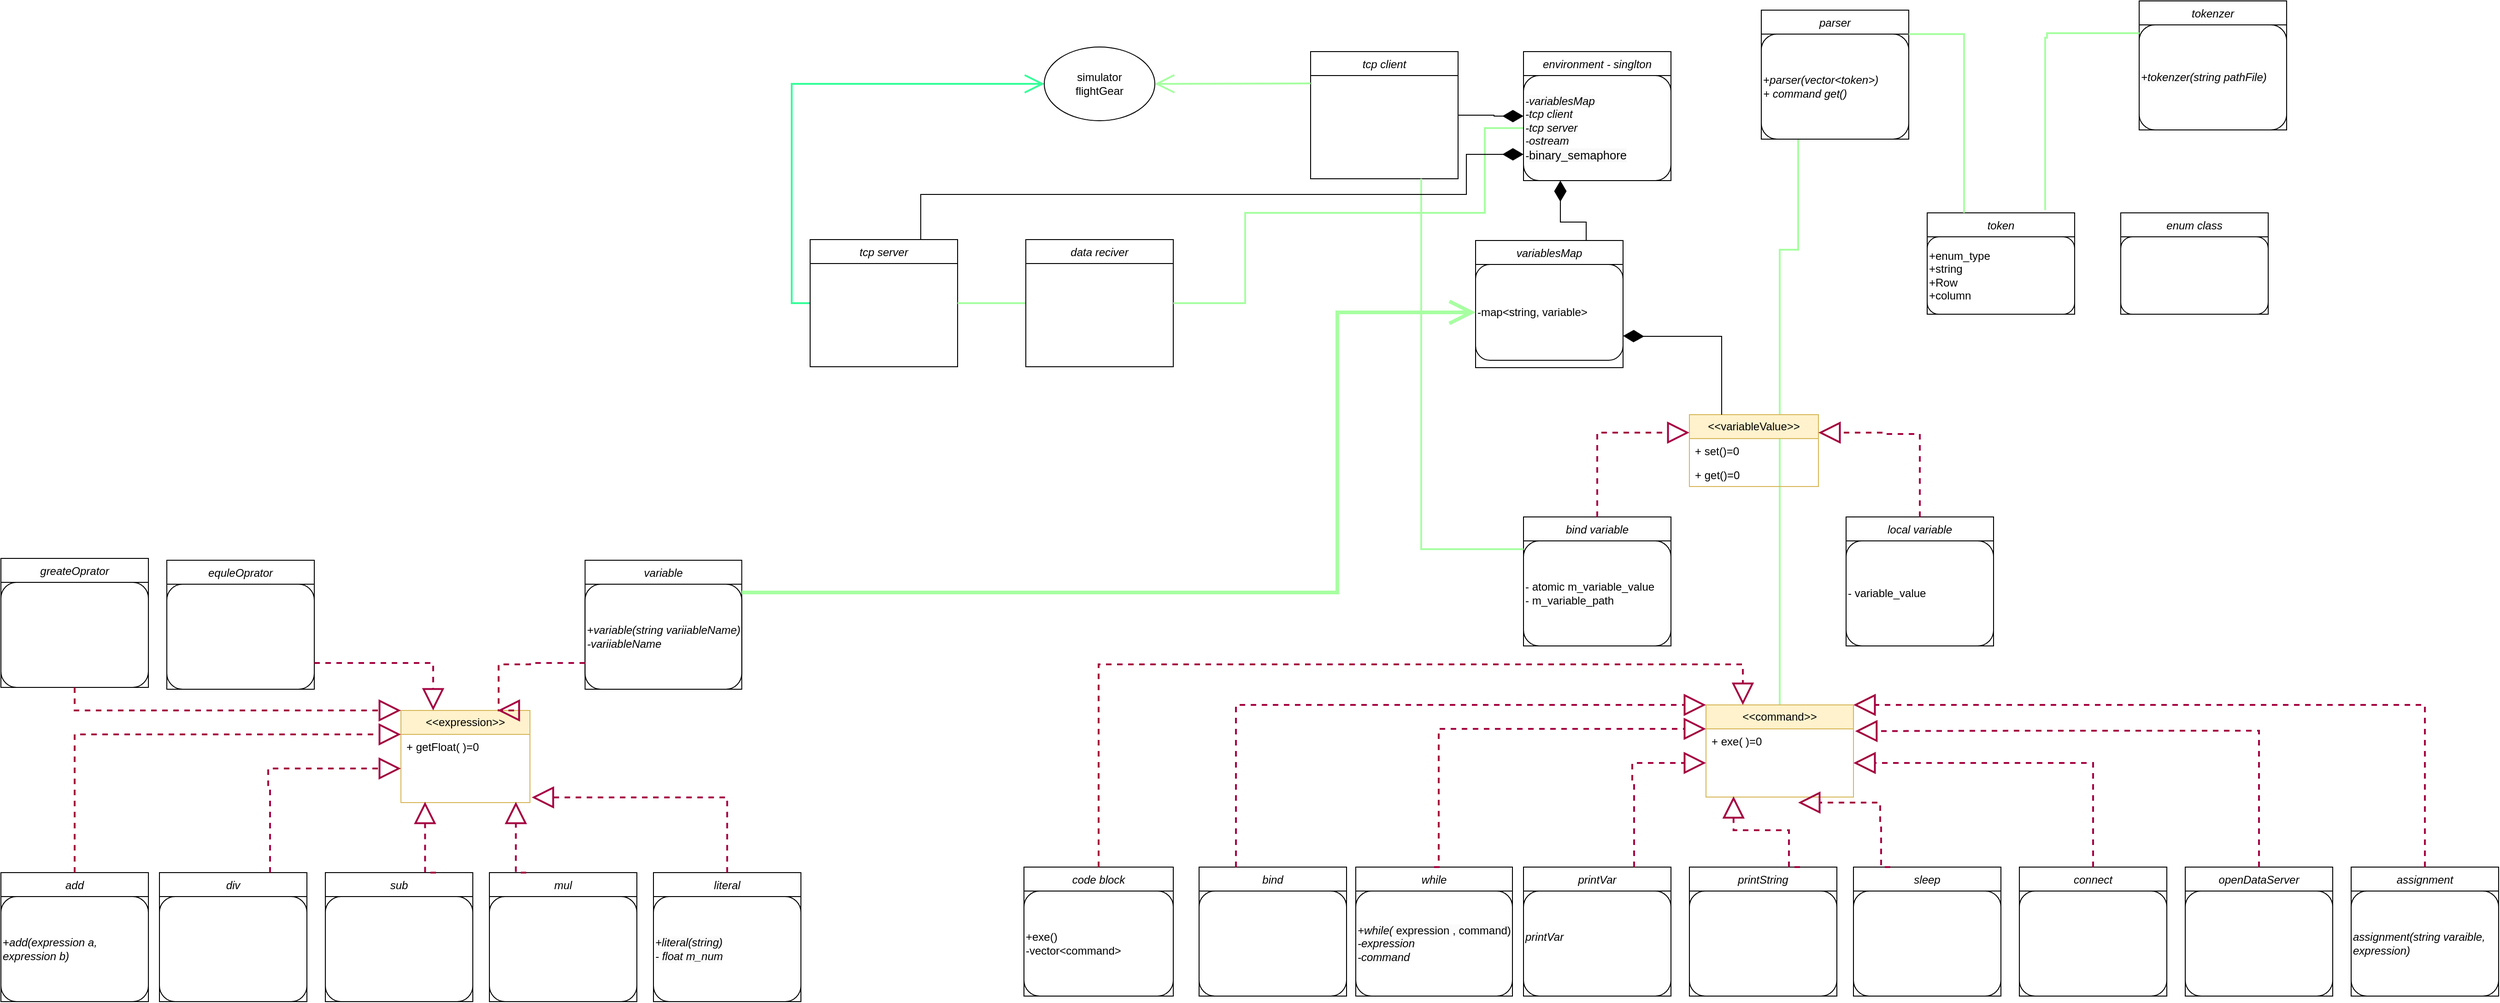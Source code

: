 <mxfile>
    <diagram id="C5RBs43oDa-KdzZeNtuy" name="Page-1">
        <mxGraphModel dx="1389.2" dy="629" grid="1" gridSize="10" guides="1" tooltips="1" connect="1" arrows="1" fold="1" page="1" pageScale="0.2" pageWidth="2336" pageHeight="1654" math="0" shadow="0">
            <root>
                <mxCell id="WIyWlLk6GJQsqaUBKTNV-0"/>
                <mxCell id="WIyWlLk6GJQsqaUBKTNV-1" parent="WIyWlLk6GJQsqaUBKTNV-0"/>
                <mxCell id="90" style="edgeStyle=orthogonalEdgeStyle;rounded=0;orthogonalLoop=1;jettySize=auto;html=1;labelBackgroundColor=default;strokeColor=#A7FFA1;fontFamily=Helvetica;fontSize=11;fontColor=default;endArrow=none;endFill=0;endSize=20;fillColor=#008a00;targetPerimeterSpacing=19;startSize=17;strokeWidth=2;entryX=0.5;entryY=0;entryDx=0;entryDy=0;exitX=0.25;exitY=1;exitDx=0;exitDy=0;" parent="WIyWlLk6GJQsqaUBKTNV-1" source="YZWMGcb8RzanFTkR5Yxw-41" target="4" edge="1">
                    <mxGeometry relative="1" as="geometry">
                        <mxPoint x="1560" y="-2.222" as="sourcePoint"/>
                        <mxPoint x="1600" y="550" as="targetPoint"/>
                        <Array as="points">
                            <mxPoint x="1550" y="420"/>
                            <mxPoint x="1530" y="420"/>
                        </Array>
                    </mxGeometry>
                </mxCell>
                <mxCell id="YZWMGcb8RzanFTkR5Yxw-12" style="edgeStyle=orthogonalEdgeStyle;rounded=0;orthogonalLoop=1;jettySize=auto;html=1;labelBackgroundColor=default;strokeColor=#33FF99;fontFamily=Helvetica;fontSize=11;fontColor=default;endArrow=none;endFill=0;endSize=20;fillColor=#CC0066;targetPerimeterSpacing=19;startSize=17;strokeWidth=2;entryX=0;entryY=0.5;entryDx=0;entryDy=0;exitX=0;exitY=0.5;exitDx=0;exitDy=0;startArrow=open;startFill=0;" parent="WIyWlLk6GJQsqaUBKTNV-1" source="YZWMGcb8RzanFTkR5Yxw-11" target="zkfFHV4jXpPFQw0GAbJ--0" edge="1">
                    <mxGeometry relative="1" as="geometry">
                        <mxPoint x="418" y="649" as="sourcePoint"/>
                        <mxPoint x="995" y="559" as="targetPoint"/>
                    </mxGeometry>
                </mxCell>
                <mxCell id="zkfFHV4jXpPFQw0GAbJ--0" value="tcp server" style="swimlane;fontStyle=2;align=center;verticalAlign=top;childLayout=stackLayout;horizontal=1;startSize=26;horizontalStack=0;resizeParent=1;resizeLast=0;collapsible=1;marginBottom=0;rounded=0;shadow=0;strokeWidth=1;" parent="WIyWlLk6GJQsqaUBKTNV-1" vertex="1">
                    <mxGeometry x="478" y="409" width="160" height="138" as="geometry">
                        <mxRectangle x="230" y="140" width="160" height="26" as="alternateBounds"/>
                    </mxGeometry>
                </mxCell>
                <mxCell id="YZWMGcb8RzanFTkR5Yxw-11" value="simulator &lt;br&gt;flightGear" style="ellipse;whiteSpace=wrap;html=1;" parent="WIyWlLk6GJQsqaUBKTNV-1" vertex="1">
                    <mxGeometry x="732" y="200" width="120" height="80" as="geometry"/>
                </mxCell>
                <mxCell id="YZWMGcb8RzanFTkR5Yxw-13" value="tcp client" style="swimlane;fontStyle=2;align=center;verticalAlign=top;childLayout=stackLayout;horizontal=1;startSize=26;horizontalStack=0;resizeParent=1;resizeLast=0;collapsible=1;marginBottom=0;rounded=0;shadow=0;strokeWidth=1;" parent="WIyWlLk6GJQsqaUBKTNV-1" vertex="1">
                    <mxGeometry x="1021" y="205" width="160" height="138" as="geometry">
                        <mxRectangle x="230" y="140" width="160" height="26" as="alternateBounds"/>
                    </mxGeometry>
                </mxCell>
                <mxCell id="YZWMGcb8RzanFTkR5Yxw-15" style="edgeStyle=orthogonalEdgeStyle;rounded=0;orthogonalLoop=1;jettySize=auto;html=1;labelBackgroundColor=default;strokeColor=#A7FFA1;fontFamily=Helvetica;fontSize=11;fontColor=default;endArrow=none;endFill=0;endSize=20;fillColor=#008a00;targetPerimeterSpacing=19;startSize=17;strokeWidth=2;exitX=1;exitY=0.5;exitDx=0;exitDy=0;entryX=0;entryY=0.25;entryDx=0;entryDy=0;startArrow=open;startFill=0;" parent="WIyWlLk6GJQsqaUBKTNV-1" source="YZWMGcb8RzanFTkR5Yxw-11" target="YZWMGcb8RzanFTkR5Yxw-13" edge="1">
                    <mxGeometry relative="1" as="geometry">
                        <mxPoint x="1315.93" y="240" as="sourcePoint"/>
                        <mxPoint x="1052" y="240" as="targetPoint"/>
                        <Array as="points">
                            <mxPoint x="1021" y="240"/>
                        </Array>
                    </mxGeometry>
                </mxCell>
                <mxCell id="YZWMGcb8RzanFTkR5Yxw-17" value="variablesMap" style="swimlane;fontStyle=2;align=center;verticalAlign=top;childLayout=stackLayout;horizontal=1;startSize=26;horizontalStack=0;resizeParent=1;resizeLast=0;collapsible=1;marginBottom=0;rounded=0;shadow=0;strokeWidth=1;" parent="WIyWlLk6GJQsqaUBKTNV-1" vertex="1">
                    <mxGeometry x="1200" y="410" width="160" height="138" as="geometry">
                        <mxRectangle x="230" y="140" width="160" height="26" as="alternateBounds"/>
                    </mxGeometry>
                </mxCell>
                <mxCell id="28" value="-map&amp;lt;string, variable&amp;gt;" style="rounded=1;whiteSpace=wrap;html=1;align=left;" parent="YZWMGcb8RzanFTkR5Yxw-17" vertex="1">
                    <mxGeometry y="26" width="160" height="104" as="geometry"/>
                </mxCell>
                <mxCell id="YZWMGcb8RzanFTkR5Yxw-18" value="tokenzer" style="swimlane;fontStyle=2;align=center;verticalAlign=top;childLayout=stackLayout;horizontal=1;startSize=26;horizontalStack=0;resizeParent=1;resizeLast=0;collapsible=1;marginBottom=0;rounded=0;shadow=0;strokeWidth=1;" parent="WIyWlLk6GJQsqaUBKTNV-1" vertex="1">
                    <mxGeometry x="1920" y="150" width="160" height="140" as="geometry">
                        <mxRectangle x="230" y="140" width="160" height="26" as="alternateBounds"/>
                    </mxGeometry>
                </mxCell>
                <mxCell id="88" value="&lt;span style=&quot;color: rgb(0, 0, 0); font-family: Helvetica; font-size: 12px; font-style: italic; font-variant-ligatures: normal; font-variant-caps: normal; font-weight: 400; letter-spacing: normal; orphans: 2; text-align: center; text-indent: 0px; text-transform: none; widows: 2; word-spacing: 0px; -webkit-text-stroke-width: 0px; background-color: rgb(251, 251, 251); text-decoration-thickness: initial; text-decoration-style: initial; text-decoration-color: initial; float: none; display: inline !important;&quot;&gt;+tokenzer(string pathFile)&lt;/span&gt;" style="rounded=1;whiteSpace=wrap;html=1;align=left;" parent="YZWMGcb8RzanFTkR5Yxw-18" vertex="1">
                    <mxGeometry y="26" width="160" height="114" as="geometry"/>
                </mxCell>
                <mxCell id="YZWMGcb8RzanFTkR5Yxw-22" value="bind variable" style="swimlane;fontStyle=2;align=center;verticalAlign=top;childLayout=stackLayout;horizontal=1;startSize=26;horizontalStack=0;resizeParent=1;resizeLast=0;collapsible=1;marginBottom=0;rounded=0;shadow=0;strokeWidth=1;" parent="WIyWlLk6GJQsqaUBKTNV-1" vertex="1">
                    <mxGeometry x="1252" y="710" width="160" height="140" as="geometry">
                        <mxRectangle x="230" y="140" width="160" height="26" as="alternateBounds"/>
                    </mxGeometry>
                </mxCell>
                <mxCell id="YZWMGcb8RzanFTkR5Yxw-36" value="&lt;div align=&quot;left&quot;&gt;&lt;span style=&quot;background-color: initial;&quot;&gt;- atomic m_variable_value&lt;/span&gt;&lt;br&gt;&lt;/div&gt;&lt;div align=&quot;left&quot;&gt;&lt;div align=&quot;left&quot;&gt;- m_variable_path&lt;/div&gt;&lt;/div&gt;" style="rounded=1;whiteSpace=wrap;html=1;align=left;" parent="YZWMGcb8RzanFTkR5Yxw-22" vertex="1">
                    <mxGeometry y="26" width="160" height="114" as="geometry"/>
                </mxCell>
                <mxCell id="YZWMGcb8RzanFTkR5Yxw-23" value="&amp;lt;&amp;lt;variableValue&amp;gt;&amp;gt;" style="swimlane;fontStyle=0;childLayout=stackLayout;horizontal=1;startSize=26;fillColor=#fff2cc;horizontalStack=0;resizeParent=1;resizeParentMax=0;resizeLast=0;collapsible=1;marginBottom=0;whiteSpace=wrap;html=1;strokeColor=#d6b656;fillStyle=auto;" parent="WIyWlLk6GJQsqaUBKTNV-1" vertex="1">
                    <mxGeometry x="1432" y="599" width="140" height="78" as="geometry"/>
                </mxCell>
                <mxCell id="YZWMGcb8RzanFTkR5Yxw-24" value="+ set()=0" style="text;strokeColor=none;fillColor=none;align=left;verticalAlign=top;spacingLeft=4;spacingRight=4;overflow=hidden;rotatable=0;points=[[0,0.5],[1,0.5]];portConstraint=eastwest;whiteSpace=wrap;html=1;" parent="YZWMGcb8RzanFTkR5Yxw-23" vertex="1">
                    <mxGeometry y="26" width="140" height="26" as="geometry"/>
                </mxCell>
                <mxCell id="YZWMGcb8RzanFTkR5Yxw-25" value="+ get()=0" style="text;strokeColor=none;fillColor=none;align=left;verticalAlign=top;spacingLeft=4;spacingRight=4;overflow=hidden;rotatable=0;points=[[0,0.5],[1,0.5]];portConstraint=eastwest;whiteSpace=wrap;html=1;" parent="YZWMGcb8RzanFTkR5Yxw-23" vertex="1">
                    <mxGeometry y="52" width="140" height="26" as="geometry"/>
                </mxCell>
                <mxCell id="YZWMGcb8RzanFTkR5Yxw-27" style="edgeStyle=orthogonalEdgeStyle;html=1;labelBackgroundColor=none;startFill=0;endArrow=block;endFill=0;endSize=19;fontFamily=Verdana;fontSize=10;dashed=1;entryX=0;entryY=0.25;entryDx=0;entryDy=0;startSize=9;fillColor=#d80073;strokeColor=#A50040;rounded=0;fontColor=default;shape=connector;strokeWidth=2;exitX=0.5;exitY=0;exitDx=0;exitDy=0;" parent="WIyWlLk6GJQsqaUBKTNV-1" source="YZWMGcb8RzanFTkR5Yxw-22" target="YZWMGcb8RzanFTkR5Yxw-23" edge="1">
                    <mxGeometry relative="1" as="geometry">
                        <mxPoint x="1361" y="638.5" as="sourcePoint"/>
                        <mxPoint x="1232" y="638.5" as="targetPoint"/>
                    </mxGeometry>
                </mxCell>
                <mxCell id="YZWMGcb8RzanFTkR5Yxw-28" value="local variable" style="swimlane;fontStyle=2;align=center;verticalAlign=top;childLayout=stackLayout;horizontal=1;startSize=26;horizontalStack=0;resizeParent=1;resizeLast=0;collapsible=1;marginBottom=0;rounded=0;shadow=0;strokeWidth=1;" parent="WIyWlLk6GJQsqaUBKTNV-1" vertex="1">
                    <mxGeometry x="1602" y="710" width="160" height="140" as="geometry">
                        <mxRectangle x="230" y="140" width="160" height="26" as="alternateBounds"/>
                    </mxGeometry>
                </mxCell>
                <mxCell id="YZWMGcb8RzanFTkR5Yxw-33" value="&lt;div align=&quot;left&quot;&gt;&lt;span style=&quot;background-color: initial;&quot;&gt;- variable_value&lt;/span&gt;&lt;br&gt;&lt;/div&gt;" style="rounded=1;whiteSpace=wrap;html=1;align=left;" parent="YZWMGcb8RzanFTkR5Yxw-28" vertex="1">
                    <mxGeometry y="26" width="160" height="114" as="geometry"/>
                </mxCell>
                <mxCell id="YZWMGcb8RzanFTkR5Yxw-29" style="edgeStyle=orthogonalEdgeStyle;html=1;labelBackgroundColor=none;startFill=0;endArrow=block;endFill=0;endSize=19;fontFamily=Verdana;fontSize=10;dashed=1;entryX=1;entryY=0.25;entryDx=0;entryDy=0;startSize=9;fillColor=#d80073;strokeColor=#A50040;rounded=0;fontColor=default;shape=connector;strokeWidth=2;exitX=0.5;exitY=0;exitDx=0;exitDy=0;" parent="WIyWlLk6GJQsqaUBKTNV-1" source="YZWMGcb8RzanFTkR5Yxw-28" target="YZWMGcb8RzanFTkR5Yxw-23" edge="1">
                    <mxGeometry relative="1" as="geometry">
                        <mxPoint x="1771" y="624" as="sourcePoint"/>
                        <mxPoint x="1642" y="624" as="targetPoint"/>
                        <Array as="points">
                            <mxPoint x="1682" y="620"/>
                            <mxPoint x="1642" y="620"/>
                            <mxPoint x="1642" y="618"/>
                        </Array>
                    </mxGeometry>
                </mxCell>
                <mxCell id="YZWMGcb8RzanFTkR5Yxw-30" style="edgeStyle=orthogonalEdgeStyle;rounded=0;orthogonalLoop=1;jettySize=auto;html=1;labelBackgroundColor=default;strokeColor=#A7FFA1;fontFamily=Helvetica;fontSize=11;fontColor=default;endArrow=none;endFill=0;endSize=20;fillColor=#008a00;targetPerimeterSpacing=19;startSize=17;strokeWidth=2;entryX=0;entryY=0.25;entryDx=0;entryDy=0;exitX=0.75;exitY=1;exitDx=0;exitDy=0;" parent="WIyWlLk6GJQsqaUBKTNV-1" source="YZWMGcb8RzanFTkR5Yxw-13" target="YZWMGcb8RzanFTkR5Yxw-22" edge="1">
                    <mxGeometry relative="1" as="geometry">
                        <mxPoint x="1062" y="560" as="sourcePoint"/>
                        <mxPoint x="1759" y="800" as="targetPoint"/>
                        <Array as="points">
                            <mxPoint x="1141" y="745"/>
                        </Array>
                    </mxGeometry>
                </mxCell>
                <mxCell id="YZWMGcb8RzanFTkR5Yxw-34" style="edgeStyle=orthogonalEdgeStyle;rounded=0;orthogonalLoop=1;jettySize=auto;html=1;labelBackgroundColor=default;strokeColor=#A7FFA1;fontFamily=Helvetica;fontSize=11;fontColor=default;endArrow=none;endFill=0;endSize=20;fillColor=#008a00;targetPerimeterSpacing=19;startSize=17;strokeWidth=2;entryX=0;entryY=0.5;entryDx=0;entryDy=0;exitX=1;exitY=0.5;exitDx=0;exitDy=0;" parent="WIyWlLk6GJQsqaUBKTNV-1" source="zkfFHV4jXpPFQw0GAbJ--0" target="29" edge="1">
                    <mxGeometry relative="1" as="geometry">
                        <mxPoint x="1018" y="478" as="sourcePoint"/>
                        <mxPoint x="1232" y="765" as="targetPoint"/>
                        <Array as="points">
                            <mxPoint x="670" y="478"/>
                            <mxPoint x="670" y="478"/>
                        </Array>
                    </mxGeometry>
                </mxCell>
                <mxCell id="YZWMGcb8RzanFTkR5Yxw-39" value="parser" style="swimlane;fontStyle=2;align=center;verticalAlign=top;childLayout=stackLayout;horizontal=1;startSize=26;horizontalStack=0;resizeParent=1;resizeLast=0;collapsible=1;marginBottom=0;rounded=0;shadow=0;strokeWidth=1;" parent="WIyWlLk6GJQsqaUBKTNV-1" vertex="1">
                    <mxGeometry x="1510" y="160" width="160" height="140" as="geometry">
                        <mxRectangle x="230" y="140" width="160" height="26" as="alternateBounds"/>
                    </mxGeometry>
                </mxCell>
                <mxCell id="YZWMGcb8RzanFTkR5Yxw-41" value="+&lt;span style=&quot;font-style: italic; text-align: center;&quot;&gt;parser(vector&amp;lt;token&amp;gt;)&lt;br&gt;+ command get()&lt;br&gt;&lt;/span&gt;" style="rounded=1;whiteSpace=wrap;html=1;align=left;" parent="YZWMGcb8RzanFTkR5Yxw-39" vertex="1">
                    <mxGeometry y="26" width="160" height="114" as="geometry"/>
                </mxCell>
                <mxCell id="YZWMGcb8RzanFTkR5Yxw-42" value="token" style="swimlane;fontStyle=2;align=center;verticalAlign=top;childLayout=stackLayout;horizontal=1;startSize=26;horizontalStack=0;resizeParent=1;resizeLast=0;collapsible=1;marginBottom=0;rounded=0;shadow=0;strokeWidth=1;" parent="WIyWlLk6GJQsqaUBKTNV-1" vertex="1">
                    <mxGeometry x="1690" y="380" width="160" height="110" as="geometry">
                        <mxRectangle x="230" y="140" width="160" height="26" as="alternateBounds"/>
                    </mxGeometry>
                </mxCell>
                <mxCell id="YZWMGcb8RzanFTkR5Yxw-43" value="&lt;div&gt;+enum_type&lt;/div&gt;&lt;div&gt;+string&lt;br&gt;&lt;/div&gt;&lt;div&gt;+&lt;span style=&quot;background-color: initial;&quot;&gt;Row&lt;/span&gt;&lt;/div&gt;&lt;div&gt;+column&lt;/div&gt;" style="rounded=1;whiteSpace=wrap;html=1;align=left;" parent="YZWMGcb8RzanFTkR5Yxw-42" vertex="1">
                    <mxGeometry y="26" width="160" height="84" as="geometry"/>
                </mxCell>
                <mxCell id="0" style="edgeStyle=orthogonalEdgeStyle;rounded=0;orthogonalLoop=1;jettySize=auto;html=1;labelBackgroundColor=default;strokeColor=#A7FFA1;fontFamily=Helvetica;fontSize=11;fontColor=default;endArrow=none;endFill=0;endSize=20;fillColor=#008a00;targetPerimeterSpacing=19;startSize=17;strokeWidth=2;entryX=0.8;entryY=-0.027;entryDx=0;entryDy=0;exitX=0;exitY=0.25;exitDx=0;exitDy=0;entryPerimeter=0;" parent="WIyWlLk6GJQsqaUBKTNV-1" source="YZWMGcb8RzanFTkR5Yxw-18" target="YZWMGcb8RzanFTkR5Yxw-42" edge="1">
                    <mxGeometry relative="1" as="geometry">
                        <mxPoint x="1802" y="190" as="sourcePoint"/>
                        <mxPoint x="1913" y="592" as="targetPoint"/>
                        <Array as="points">
                            <mxPoint x="1820" y="185"/>
                            <mxPoint x="1820" y="190"/>
                            <mxPoint x="1818" y="190"/>
                        </Array>
                    </mxGeometry>
                </mxCell>
                <mxCell id="1" style="edgeStyle=orthogonalEdgeStyle;rounded=0;orthogonalLoop=1;jettySize=auto;html=1;labelBackgroundColor=default;strokeColor=#A7FFA1;fontFamily=Helvetica;fontSize=11;fontColor=default;endArrow=none;endFill=0;endSize=20;fillColor=#008a00;targetPerimeterSpacing=19;startSize=17;strokeWidth=2;entryX=1;entryY=0;entryDx=0;entryDy=0;exitX=0.25;exitY=0;exitDx=0;exitDy=0;" parent="WIyWlLk6GJQsqaUBKTNV-1" source="YZWMGcb8RzanFTkR5Yxw-42" target="YZWMGcb8RzanFTkR5Yxw-41" edge="1">
                    <mxGeometry relative="1" as="geometry">
                        <mxPoint x="1762" y="220" as="sourcePoint"/>
                        <mxPoint x="1412" y="415.5" as="targetPoint"/>
                        <Array as="points">
                            <mxPoint x="1730" y="186"/>
                        </Array>
                    </mxGeometry>
                </mxCell>
                <mxCell id="4" value="&amp;lt;&amp;lt;command&amp;gt;&amp;gt;" style="swimlane;fontStyle=0;childLayout=stackLayout;horizontal=1;startSize=26;fillColor=#fff2cc;horizontalStack=0;resizeParent=1;resizeParentMax=0;resizeLast=0;collapsible=1;marginBottom=0;whiteSpace=wrap;html=1;strokeColor=#d6b656;fillStyle=auto;" parent="WIyWlLk6GJQsqaUBKTNV-1" vertex="1">
                    <mxGeometry x="1450" y="914" width="160" height="100" as="geometry"/>
                </mxCell>
                <mxCell id="5" value="+ exe(&lt;span style=&quot;font-style: italic; text-align: center;&quot;&gt;&amp;nbsp;&lt;/span&gt;)=0" style="text;strokeColor=none;fillColor=none;align=left;verticalAlign=top;spacingLeft=4;spacingRight=4;overflow=hidden;rotatable=0;points=[[0,0.5],[1,0.5]];portConstraint=eastwest;whiteSpace=wrap;html=1;" parent="4" vertex="1">
                    <mxGeometry y="26" width="160" height="74" as="geometry"/>
                </mxCell>
                <mxCell id="7" value="sleep" style="swimlane;fontStyle=2;align=center;verticalAlign=top;childLayout=stackLayout;horizontal=1;startSize=26;horizontalStack=0;resizeParent=1;resizeLast=0;collapsible=1;marginBottom=0;rounded=0;shadow=0;strokeWidth=1;" parent="WIyWlLk6GJQsqaUBKTNV-1" vertex="1">
                    <mxGeometry x="1610" y="1090" width="160" height="140" as="geometry">
                        <mxRectangle x="230" y="140" width="160" height="26" as="alternateBounds"/>
                    </mxGeometry>
                </mxCell>
                <mxCell id="8" value="" style="rounded=1;whiteSpace=wrap;html=1;align=left;" parent="7" vertex="1">
                    <mxGeometry y="26" width="160" height="114" as="geometry"/>
                </mxCell>
                <mxCell id="9" value="connect" style="swimlane;fontStyle=2;align=center;verticalAlign=top;childLayout=stackLayout;horizontal=1;startSize=26;horizontalStack=0;resizeParent=1;resizeLast=0;collapsible=1;marginBottom=0;rounded=0;shadow=0;strokeWidth=1;" parent="WIyWlLk6GJQsqaUBKTNV-1" vertex="1">
                    <mxGeometry x="1790" y="1090" width="160" height="140" as="geometry">
                        <mxRectangle x="230" y="140" width="160" height="26" as="alternateBounds"/>
                    </mxGeometry>
                </mxCell>
                <mxCell id="10" value="" style="rounded=1;whiteSpace=wrap;html=1;align=left;" parent="9" vertex="1">
                    <mxGeometry y="26" width="160" height="114" as="geometry"/>
                </mxCell>
                <mxCell id="11" style="edgeStyle=orthogonalEdgeStyle;html=1;labelBackgroundColor=none;startFill=0;endArrow=block;endFill=0;endSize=19;fontFamily=Verdana;fontSize=10;dashed=1;startSize=9;fillColor=#d80073;strokeColor=#A50040;rounded=0;fontColor=default;shape=connector;strokeWidth=2;exitX=0.5;exitY=0;exitDx=0;exitDy=0;entryX=1;entryY=0.5;entryDx=0;entryDy=0;" parent="WIyWlLk6GJQsqaUBKTNV-1" source="9" target="5" edge="1">
                    <mxGeometry relative="1" as="geometry">
                        <mxPoint x="2010" y="1121.5" as="sourcePoint"/>
                        <mxPoint x="1900" y="1030" as="targetPoint"/>
                        <Array as="points">
                            <mxPoint x="1870" y="977"/>
                        </Array>
                    </mxGeometry>
                </mxCell>
                <mxCell id="12" value="openDataServer" style="swimlane;fontStyle=2;align=center;verticalAlign=top;childLayout=stackLayout;horizontal=1;startSize=26;horizontalStack=0;resizeParent=1;resizeLast=0;collapsible=1;marginBottom=0;rounded=0;shadow=0;strokeWidth=1;" parent="WIyWlLk6GJQsqaUBKTNV-1" vertex="1">
                    <mxGeometry x="1970" y="1090" width="160" height="140" as="geometry">
                        <mxRectangle x="230" y="140" width="160" height="26" as="alternateBounds"/>
                    </mxGeometry>
                </mxCell>
                <mxCell id="13" value="" style="rounded=1;whiteSpace=wrap;html=1;align=left;" parent="12" vertex="1">
                    <mxGeometry y="26" width="160" height="114" as="geometry"/>
                </mxCell>
                <mxCell id="14" style="edgeStyle=orthogonalEdgeStyle;html=1;labelBackgroundColor=none;startFill=0;endArrow=block;endFill=0;endSize=19;fontFamily=Verdana;fontSize=10;dashed=1;startSize=9;fillColor=#d80073;strokeColor=#A50040;rounded=0;fontColor=default;shape=connector;strokeWidth=2;exitX=0.5;exitY=0;exitDx=0;exitDy=0;entryX=1.012;entryY=0.033;entryDx=0;entryDy=0;entryPerimeter=0;" parent="WIyWlLk6GJQsqaUBKTNV-1" source="12" target="5" edge="1">
                    <mxGeometry relative="1" as="geometry">
                        <mxPoint x="1905" y="1059" as="sourcePoint"/>
                        <mxPoint x="1800" y="890" as="targetPoint"/>
                        <Array as="points">
                            <mxPoint x="2050" y="942"/>
                            <mxPoint x="1800" y="942"/>
                        </Array>
                    </mxGeometry>
                </mxCell>
                <mxCell id="15" style="edgeStyle=orthogonalEdgeStyle;html=1;labelBackgroundColor=none;startFill=0;endArrow=block;endFill=0;endSize=19;fontFamily=Verdana;fontSize=10;dashed=1;startSize=9;fillColor=#d80073;strokeColor=#A50040;rounded=0;fontColor=default;shape=connector;strokeWidth=2;exitX=0.25;exitY=0;exitDx=0;exitDy=0;" parent="WIyWlLk6GJQsqaUBKTNV-1" source="7" edge="1">
                    <mxGeometry relative="1" as="geometry">
                        <mxPoint x="1630" y="1066.96" as="sourcePoint"/>
                        <mxPoint x="1550" y="1020" as="targetPoint"/>
                        <Array as="points">
                            <mxPoint x="1640" y="1090"/>
                            <mxPoint x="1640" y="1040"/>
                            <mxPoint x="1639" y="1013"/>
                        </Array>
                    </mxGeometry>
                </mxCell>
                <mxCell id="16" value="printString" style="swimlane;fontStyle=2;align=center;verticalAlign=top;childLayout=stackLayout;horizontal=1;startSize=26;horizontalStack=0;resizeParent=1;resizeLast=0;collapsible=1;marginBottom=0;rounded=0;shadow=0;strokeWidth=1;" parent="WIyWlLk6GJQsqaUBKTNV-1" vertex="1">
                    <mxGeometry x="1432" y="1090" width="160" height="140" as="geometry">
                        <mxRectangle x="230" y="140" width="160" height="26" as="alternateBounds"/>
                    </mxGeometry>
                </mxCell>
                <mxCell id="17" value="" style="rounded=1;whiteSpace=wrap;html=1;align=left;" parent="16" vertex="1">
                    <mxGeometry y="26" width="160" height="114" as="geometry"/>
                </mxCell>
                <mxCell id="18" style="edgeStyle=orthogonalEdgeStyle;html=1;labelBackgroundColor=none;startFill=0;endArrow=block;endFill=0;endSize=19;fontFamily=Verdana;fontSize=10;dashed=1;startSize=9;fillColor=#d80073;strokeColor=#A50040;rounded=0;fontColor=default;shape=connector;strokeWidth=2;exitX=0.75;exitY=0;exitDx=0;exitDy=0;entryX=0.187;entryY=0.989;entryDx=0;entryDy=0;entryPerimeter=0;" parent="WIyWlLk6GJQsqaUBKTNV-1" source="16" target="5" edge="1">
                    <mxGeometry relative="1" as="geometry">
                        <mxPoint x="1550" y="1082" as="sourcePoint"/>
                        <mxPoint x="1510" y="945" as="targetPoint"/>
                        <Array as="points">
                            <mxPoint x="1540" y="1090"/>
                            <mxPoint x="1540" y="1050"/>
                            <mxPoint x="1480" y="1050"/>
                        </Array>
                    </mxGeometry>
                </mxCell>
                <mxCell id="20" value="printVar" style="swimlane;fontStyle=2;align=center;verticalAlign=top;childLayout=stackLayout;horizontal=1;startSize=26;horizontalStack=0;resizeParent=1;resizeLast=0;collapsible=1;marginBottom=0;rounded=0;shadow=0;strokeWidth=1;" parent="WIyWlLk6GJQsqaUBKTNV-1" vertex="1">
                    <mxGeometry x="1252" y="1090" width="160" height="140" as="geometry">
                        <mxRectangle x="230" y="140" width="160" height="26" as="alternateBounds"/>
                    </mxGeometry>
                </mxCell>
                <mxCell id="21" value="&lt;span style=&quot;font-style: italic; text-align: center;&quot;&gt;printVar&lt;br&gt;&amp;nbsp;&lt;/span&gt;" style="rounded=1;whiteSpace=wrap;html=1;align=left;" parent="20" vertex="1">
                    <mxGeometry y="26" width="160" height="114" as="geometry"/>
                </mxCell>
                <mxCell id="22" value="while" style="swimlane;fontStyle=2;align=center;verticalAlign=top;childLayout=stackLayout;horizontal=1;startSize=26;horizontalStack=0;resizeParent=1;resizeLast=0;collapsible=1;marginBottom=0;rounded=0;shadow=0;strokeWidth=1;" parent="WIyWlLk6GJQsqaUBKTNV-1" vertex="1">
                    <mxGeometry x="1070" y="1090" width="170" height="140" as="geometry">
                        <mxRectangle x="230" y="140" width="160" height="26" as="alternateBounds"/>
                    </mxGeometry>
                </mxCell>
                <mxCell id="23" value="&lt;span style=&quot;color: rgb(0, 0, 0); font-family: Helvetica; font-size: 12px; font-style: italic; font-variant-ligatures: normal; font-variant-caps: normal; font-weight: 400; letter-spacing: normal; orphans: 2; text-align: center; text-indent: 0px; text-transform: none; widows: 2; word-spacing: 0px; -webkit-text-stroke-width: 0px; background-color: rgb(251, 251, 251); text-decoration-thickness: initial; text-decoration-style: initial; text-decoration-color: initial; float: none; display: inline !important;&quot;&gt;+&lt;span style=&quot;&quot;&gt;while(&amp;nbsp;&lt;/span&gt;&lt;span style=&quot;font-style: normal;&quot;&gt;expression , command)&lt;/span&gt;&lt;br&gt;-expression&lt;br&gt;-command&lt;/span&gt;" style="rounded=1;whiteSpace=wrap;html=1;align=left;" parent="22" vertex="1">
                    <mxGeometry y="26" width="170" height="114" as="geometry"/>
                </mxCell>
                <mxCell id="24" style="edgeStyle=orthogonalEdgeStyle;html=1;labelBackgroundColor=none;startFill=0;endArrow=block;endFill=0;endSize=19;fontFamily=Verdana;fontSize=10;dashed=1;startSize=9;fillColor=#d80073;strokeColor=#A50040;rounded=0;fontColor=default;shape=connector;strokeWidth=2;exitX=0.75;exitY=0;exitDx=0;exitDy=0;entryX=0;entryY=0.5;entryDx=0;entryDy=0;" parent="WIyWlLk6GJQsqaUBKTNV-1" source="20" target="5" edge="1">
                    <mxGeometry relative="1" as="geometry">
                        <mxPoint x="1381.82" y="1046.81" as="sourcePoint"/>
                        <mxPoint x="1370" y="969.996" as="targetPoint"/>
                        <Array as="points">
                            <mxPoint x="1372" y="1000"/>
                            <mxPoint x="1370" y="1000"/>
                            <mxPoint x="1370" y="977"/>
                        </Array>
                    </mxGeometry>
                </mxCell>
                <mxCell id="25" style="edgeStyle=orthogonalEdgeStyle;html=1;labelBackgroundColor=none;startFill=0;endArrow=block;endFill=0;endSize=19;fontFamily=Verdana;fontSize=10;dashed=1;startSize=9;fillColor=#d80073;strokeColor=#A50040;rounded=0;fontColor=default;shape=connector;strokeWidth=2;exitX=0.5;exitY=0;exitDx=0;exitDy=0;" parent="WIyWlLk6GJQsqaUBKTNV-1" source="22" target="5" edge="1">
                    <mxGeometry relative="1" as="geometry">
                        <mxPoint x="1152" y="1053" as="sourcePoint"/>
                        <mxPoint x="1480" y="940" as="targetPoint"/>
                        <Array as="points">
                            <mxPoint x="1160" y="940"/>
                        </Array>
                    </mxGeometry>
                </mxCell>
                <mxCell id="26" style="edgeStyle=orthogonalEdgeStyle;rounded=0;orthogonalLoop=1;jettySize=auto;html=1;endSize=20;endArrow=diamondThin;endFill=1;entryX=1;entryY=0.75;entryDx=0;entryDy=0;exitX=0.25;exitY=0;exitDx=0;exitDy=0;" parent="WIyWlLk6GJQsqaUBKTNV-1" source="YZWMGcb8RzanFTkR5Yxw-23" target="YZWMGcb8RzanFTkR5Yxw-17" edge="1">
                    <mxGeometry relative="1" as="geometry">
                        <mxPoint x="1350" y="530" as="targetPoint"/>
                        <mxPoint x="1350" y="581" as="sourcePoint"/>
                        <Array as="points">
                            <mxPoint x="1467" y="514"/>
                            <mxPoint x="1380" y="514"/>
                        </Array>
                    </mxGeometry>
                </mxCell>
                <mxCell id="29" value="data reciver" style="swimlane;fontStyle=2;align=center;verticalAlign=top;childLayout=stackLayout;horizontal=1;startSize=26;horizontalStack=0;resizeParent=1;resizeLast=0;collapsible=1;marginBottom=0;rounded=0;shadow=0;strokeWidth=1;" parent="WIyWlLk6GJQsqaUBKTNV-1" vertex="1">
                    <mxGeometry x="712" y="409" width="160" height="138" as="geometry">
                        <mxRectangle x="230" y="140" width="160" height="26" as="alternateBounds"/>
                    </mxGeometry>
                </mxCell>
                <mxCell id="34" style="edgeStyle=orthogonalEdgeStyle;rounded=0;orthogonalLoop=1;jettySize=auto;html=1;labelBackgroundColor=default;strokeColor=#A7FFA1;fontFamily=Helvetica;fontSize=11;fontColor=default;endArrow=none;endFill=0;endSize=20;fillColor=#008a00;targetPerimeterSpacing=19;startSize=17;strokeWidth=2;entryX=0;entryY=0.5;entryDx=0;entryDy=0;exitX=1;exitY=0.5;exitDx=0;exitDy=0;" parent="WIyWlLk6GJQsqaUBKTNV-1" source="29" target="70" edge="1">
                    <mxGeometry relative="1" as="geometry">
                        <mxPoint x="910" y="477.5" as="sourcePoint"/>
                        <mxPoint x="984" y="477.5" as="targetPoint"/>
                        <Array as="points">
                            <mxPoint x="950" y="478"/>
                            <mxPoint x="950" y="380"/>
                            <mxPoint x="1210" y="380"/>
                            <mxPoint x="1210" y="288"/>
                        </Array>
                    </mxGeometry>
                </mxCell>
                <mxCell id="35" value="&amp;lt;&amp;lt;expression&amp;gt;&amp;gt;" style="swimlane;fontStyle=0;childLayout=stackLayout;horizontal=1;startSize=26;fillColor=#fff2cc;horizontalStack=0;resizeParent=1;resizeParentMax=0;resizeLast=0;collapsible=1;marginBottom=0;whiteSpace=wrap;html=1;strokeColor=#d6b656;fillStyle=auto;" parent="WIyWlLk6GJQsqaUBKTNV-1" vertex="1">
                    <mxGeometry x="34" y="920" width="140" height="100" as="geometry"/>
                </mxCell>
                <mxCell id="36" value="+ getFloat(&lt;span style=&quot;font-style: italic; text-align: center;&quot;&gt;&amp;nbsp;&lt;/span&gt;)=0" style="text;strokeColor=none;fillColor=none;align=left;verticalAlign=top;spacingLeft=4;spacingRight=4;overflow=hidden;rotatable=0;points=[[0,0.5],[1,0.5]];portConstraint=eastwest;whiteSpace=wrap;html=1;" parent="35" vertex="1">
                    <mxGeometry y="26" width="140" height="74" as="geometry"/>
                </mxCell>
                <mxCell id="37" value="mul" style="swimlane;fontStyle=2;align=center;verticalAlign=top;childLayout=stackLayout;horizontal=1;startSize=26;horizontalStack=0;resizeParent=1;resizeLast=0;collapsible=1;marginBottom=0;rounded=0;shadow=0;strokeWidth=1;" parent="WIyWlLk6GJQsqaUBKTNV-1" vertex="1">
                    <mxGeometry x="130" y="1096" width="160" height="140" as="geometry">
                        <mxRectangle x="230" y="140" width="160" height="26" as="alternateBounds"/>
                    </mxGeometry>
                </mxCell>
                <mxCell id="38" value="" style="rounded=1;whiteSpace=wrap;html=1;align=left;" parent="37" vertex="1">
                    <mxGeometry y="26" width="160" height="114" as="geometry"/>
                </mxCell>
                <mxCell id="45" style="edgeStyle=orthogonalEdgeStyle;html=1;labelBackgroundColor=none;startFill=0;endArrow=block;endFill=0;endSize=19;fontFamily=Verdana;fontSize=10;dashed=1;startSize=9;fillColor=#d80073;strokeColor=#A50040;rounded=0;fontColor=default;shape=connector;strokeWidth=2;exitX=0.25;exitY=0;exitDx=0;exitDy=0;entryX=0.891;entryY=0.989;entryDx=0;entryDy=0;entryPerimeter=0;" parent="WIyWlLk6GJQsqaUBKTNV-1" source="37" target="36" edge="1">
                    <mxGeometry relative="1" as="geometry">
                        <mxPoint x="150" y="1072.96" as="sourcePoint"/>
                        <mxPoint x="300" y="1046" as="targetPoint"/>
                        <Array as="points">
                            <mxPoint x="159" y="1096"/>
                        </Array>
                    </mxGeometry>
                </mxCell>
                <mxCell id="46" value="sub" style="swimlane;fontStyle=2;align=center;verticalAlign=top;childLayout=stackLayout;horizontal=1;startSize=26;horizontalStack=0;resizeParent=1;resizeLast=0;collapsible=1;marginBottom=0;rounded=0;shadow=0;strokeWidth=1;" parent="WIyWlLk6GJQsqaUBKTNV-1" vertex="1">
                    <mxGeometry x="-48" y="1096" width="160" height="140" as="geometry">
                        <mxRectangle x="230" y="140" width="160" height="26" as="alternateBounds"/>
                    </mxGeometry>
                </mxCell>
                <mxCell id="47" value="" style="rounded=1;whiteSpace=wrap;html=1;align=left;" parent="46" vertex="1">
                    <mxGeometry y="26" width="160" height="114" as="geometry"/>
                </mxCell>
                <mxCell id="48" style="edgeStyle=orthogonalEdgeStyle;html=1;labelBackgroundColor=none;startFill=0;endArrow=block;endFill=0;endSize=19;fontFamily=Verdana;fontSize=10;dashed=1;startSize=9;fillColor=#d80073;strokeColor=#A50040;rounded=0;fontColor=default;shape=connector;strokeWidth=2;exitX=0.75;exitY=0;exitDx=0;exitDy=0;entryX=0.187;entryY=0.989;entryDx=0;entryDy=0;entryPerimeter=0;" parent="WIyWlLk6GJQsqaUBKTNV-1" source="46" target="36" edge="1">
                    <mxGeometry relative="1" as="geometry">
                        <mxPoint x="70" y="1088" as="sourcePoint"/>
                        <mxPoint x="30" y="951" as="targetPoint"/>
                        <Array as="points">
                            <mxPoint x="60" y="1096"/>
                        </Array>
                    </mxGeometry>
                </mxCell>
                <mxCell id="49" value="div" style="swimlane;fontStyle=2;align=center;verticalAlign=top;childLayout=stackLayout;horizontal=1;startSize=26;horizontalStack=0;resizeParent=1;resizeLast=0;collapsible=1;marginBottom=0;rounded=0;shadow=0;strokeWidth=1;" parent="WIyWlLk6GJQsqaUBKTNV-1" vertex="1">
                    <mxGeometry x="-228" y="1096" width="160" height="140" as="geometry">
                        <mxRectangle x="230" y="140" width="160" height="26" as="alternateBounds"/>
                    </mxGeometry>
                </mxCell>
                <mxCell id="50" value="" style="rounded=1;whiteSpace=wrap;html=1;align=left;" parent="49" vertex="1">
                    <mxGeometry y="26" width="160" height="114" as="geometry"/>
                </mxCell>
                <mxCell id="51" value="add" style="swimlane;fontStyle=2;align=center;verticalAlign=top;childLayout=stackLayout;horizontal=1;startSize=26;horizontalStack=0;resizeParent=1;resizeLast=0;collapsible=1;marginBottom=0;rounded=0;shadow=0;strokeWidth=1;" parent="WIyWlLk6GJQsqaUBKTNV-1" vertex="1">
                    <mxGeometry x="-400" y="1096" width="160" height="140" as="geometry">
                        <mxRectangle x="230" y="140" width="160" height="26" as="alternateBounds"/>
                    </mxGeometry>
                </mxCell>
                <mxCell id="52" value="+&lt;span style=&quot;font-style: italic; text-align: center;&quot;&gt;add(expression a, expression b)&lt;/span&gt;" style="rounded=1;whiteSpace=wrap;html=1;align=left;" parent="51" vertex="1">
                    <mxGeometry y="26" width="160" height="114" as="geometry"/>
                </mxCell>
                <mxCell id="53" style="edgeStyle=orthogonalEdgeStyle;html=1;labelBackgroundColor=none;startFill=0;endArrow=block;endFill=0;endSize=19;fontFamily=Verdana;fontSize=10;dashed=1;startSize=9;fillColor=#d80073;strokeColor=#A50040;rounded=0;fontColor=default;shape=connector;strokeWidth=2;exitX=0.75;exitY=0;exitDx=0;exitDy=0;entryX=0;entryY=0.5;entryDx=0;entryDy=0;" parent="WIyWlLk6GJQsqaUBKTNV-1" source="49" target="36" edge="1">
                    <mxGeometry relative="1" as="geometry">
                        <mxPoint x="-98.18" y="1052.81" as="sourcePoint"/>
                        <mxPoint x="-110" y="975.996" as="targetPoint"/>
                        <Array as="points">
                            <mxPoint x="-108" y="1006"/>
                            <mxPoint x="-110" y="1006"/>
                            <mxPoint x="-110" y="983"/>
                        </Array>
                    </mxGeometry>
                </mxCell>
                <mxCell id="54" style="edgeStyle=orthogonalEdgeStyle;html=1;labelBackgroundColor=none;startFill=0;endArrow=block;endFill=0;endSize=19;fontFamily=Verdana;fontSize=10;dashed=1;startSize=9;fillColor=#d80073;strokeColor=#A50040;rounded=0;fontColor=default;shape=connector;strokeWidth=2;exitX=0.5;exitY=0;exitDx=0;exitDy=0;" parent="WIyWlLk6GJQsqaUBKTNV-1" source="51" target="36" edge="1">
                    <mxGeometry relative="1" as="geometry">
                        <mxPoint x="-328" y="1059" as="sourcePoint"/>
                        <mxPoint y="946" as="targetPoint"/>
                        <Array as="points">
                            <mxPoint x="-320" y="946"/>
                        </Array>
                    </mxGeometry>
                </mxCell>
                <mxCell id="55" value="assignment" style="swimlane;fontStyle=2;align=center;verticalAlign=top;childLayout=stackLayout;horizontal=1;startSize=26;horizontalStack=0;resizeParent=1;resizeLast=0;collapsible=1;marginBottom=0;rounded=0;shadow=0;strokeWidth=1;" parent="WIyWlLk6GJQsqaUBKTNV-1" vertex="1">
                    <mxGeometry x="2150" y="1090" width="160" height="140" as="geometry">
                        <mxRectangle x="230" y="140" width="160" height="26" as="alternateBounds"/>
                    </mxGeometry>
                </mxCell>
                <mxCell id="56" value="&lt;span style=&quot;font-style: italic; text-align: center;&quot;&gt;assignment(string varaible, expression)&lt;/span&gt;" style="rounded=1;whiteSpace=wrap;html=1;align=left;" parent="55" vertex="1">
                    <mxGeometry y="26" width="160" height="114" as="geometry"/>
                </mxCell>
                <mxCell id="57" style="edgeStyle=orthogonalEdgeStyle;html=1;labelBackgroundColor=none;startFill=0;endArrow=block;endFill=0;endSize=19;fontFamily=Verdana;fontSize=10;dashed=1;startSize=9;fillColor=#d80073;strokeColor=#A50040;rounded=0;fontColor=default;shape=connector;strokeWidth=2;entryX=1;entryY=0;entryDx=0;entryDy=0;exitX=0.5;exitY=0;exitDx=0;exitDy=0;" parent="WIyWlLk6GJQsqaUBKTNV-1" source="55" target="4" edge="1">
                    <mxGeometry relative="1" as="geometry">
                        <mxPoint x="2234" y="1050" as="sourcePoint"/>
                        <mxPoint x="1840.0" y="942.442" as="targetPoint"/>
                        <Array as="points">
                            <mxPoint x="2230" y="914"/>
                        </Array>
                    </mxGeometry>
                </mxCell>
                <mxCell id="58" value="bind" style="swimlane;fontStyle=2;align=center;verticalAlign=top;childLayout=stackLayout;horizontal=1;startSize=26;horizontalStack=0;resizeParent=1;resizeLast=0;collapsible=1;marginBottom=0;rounded=0;shadow=0;strokeWidth=1;" parent="WIyWlLk6GJQsqaUBKTNV-1" vertex="1">
                    <mxGeometry x="900" y="1090" width="160" height="140" as="geometry">
                        <mxRectangle x="230" y="140" width="160" height="26" as="alternateBounds"/>
                    </mxGeometry>
                </mxCell>
                <mxCell id="59" value="" style="rounded=1;whiteSpace=wrap;html=1;align=left;" parent="58" vertex="1">
                    <mxGeometry y="26" width="160" height="114" as="geometry"/>
                </mxCell>
                <mxCell id="60" style="edgeStyle=orthogonalEdgeStyle;html=1;labelBackgroundColor=none;startFill=0;endArrow=block;endFill=0;endSize=19;fontFamily=Verdana;fontSize=10;dashed=1;startSize=9;fillColor=#d80073;strokeColor=#A50040;rounded=0;fontColor=default;shape=connector;strokeWidth=2;exitX=0.25;exitY=0;exitDx=0;exitDy=0;entryX=0;entryY=0;entryDx=0;entryDy=0;" parent="WIyWlLk6GJQsqaUBKTNV-1" source="58" target="4" edge="1">
                    <mxGeometry relative="1" as="geometry">
                        <mxPoint x="1108.0" y="1067" as="sourcePoint"/>
                        <mxPoint x="1462.0" y="917" as="targetPoint"/>
                        <Array as="points">
                            <mxPoint x="940" y="914"/>
                        </Array>
                    </mxGeometry>
                </mxCell>
                <mxCell id="62" value="enum class" style="swimlane;fontStyle=2;align=center;verticalAlign=top;childLayout=stackLayout;horizontal=1;startSize=26;horizontalStack=0;resizeParent=1;resizeLast=0;collapsible=1;marginBottom=0;rounded=0;shadow=0;strokeWidth=1;" parent="WIyWlLk6GJQsqaUBKTNV-1" vertex="1">
                    <mxGeometry x="1900" y="380" width="160" height="110" as="geometry">
                        <mxRectangle x="230" y="140" width="160" height="26" as="alternateBounds"/>
                    </mxGeometry>
                </mxCell>
                <mxCell id="63" value="" style="rounded=1;whiteSpace=wrap;html=1;align=left;" parent="62" vertex="1">
                    <mxGeometry y="26" width="160" height="84" as="geometry"/>
                </mxCell>
                <mxCell id="66" value="code block" style="swimlane;fontStyle=2;align=center;verticalAlign=top;childLayout=stackLayout;horizontal=1;startSize=26;horizontalStack=0;resizeParent=1;resizeLast=0;collapsible=1;marginBottom=0;rounded=0;shadow=0;strokeWidth=1;" parent="WIyWlLk6GJQsqaUBKTNV-1" vertex="1">
                    <mxGeometry x="710" y="1090" width="162" height="140" as="geometry">
                        <mxRectangle x="230" y="140" width="160" height="26" as="alternateBounds"/>
                    </mxGeometry>
                </mxCell>
                <mxCell id="67" value="+exe()&lt;br&gt;-vector&amp;lt;command&amp;gt;" style="rounded=1;whiteSpace=wrap;html=1;align=left;" parent="66" vertex="1">
                    <mxGeometry y="26" width="162" height="114" as="geometry"/>
                </mxCell>
                <mxCell id="69" value="environment - singlton" style="swimlane;fontStyle=2;align=center;verticalAlign=top;childLayout=stackLayout;horizontal=1;startSize=26;horizontalStack=0;resizeParent=1;resizeLast=0;collapsible=1;marginBottom=0;rounded=0;shadow=0;strokeWidth=1;" parent="WIyWlLk6GJQsqaUBKTNV-1" vertex="1">
                    <mxGeometry x="1252" y="205" width="160" height="140" as="geometry">
                        <mxRectangle x="230" y="140" width="160" height="26" as="alternateBounds"/>
                    </mxGeometry>
                </mxCell>
                <mxCell id="70" value="&lt;span style=&quot;color: rgb(0, 0, 0); font-family: Helvetica; font-size: 12px; font-style: italic; font-variant-ligatures: normal; font-variant-caps: normal; font-weight: 400; letter-spacing: normal; orphans: 2; text-align: center; text-indent: 0px; text-transform: none; widows: 2; word-spacing: 0px; -webkit-text-stroke-width: 0px; background-color: rgb(251, 251, 251); text-decoration-thickness: initial; text-decoration-style: initial; text-decoration-color: initial; float: none; display: inline !important;&quot;&gt;-variablesMap&lt;br&gt;-tcp client&lt;br&gt;-tcp server&lt;br&gt;-ostream&lt;br&gt;-&lt;/span&gt;&lt;span style=&quot;background-color: rgb(249, 249, 249); font-size: 12.8px;&quot;&gt;binary_semaphore&lt;/span&gt;" style="rounded=1;whiteSpace=wrap;html=1;align=left;" parent="69" vertex="1">
                    <mxGeometry y="26" width="160" height="114" as="geometry"/>
                </mxCell>
                <mxCell id="72" style="edgeStyle=orthogonalEdgeStyle;rounded=0;orthogonalLoop=1;jettySize=auto;html=1;endSize=20;endArrow=diamondThin;endFill=1;entryX=0.25;entryY=1;entryDx=0;entryDy=0;exitX=0.75;exitY=0;exitDx=0;exitDy=0;" parent="WIyWlLk6GJQsqaUBKTNV-1" source="YZWMGcb8RzanFTkR5Yxw-17" target="70" edge="1">
                    <mxGeometry relative="1" as="geometry">
                        <mxPoint x="1280.0" y="380.0" as="targetPoint"/>
                        <mxPoint x="1387.0" y="465.5" as="sourcePoint"/>
                        <Array as="points">
                            <mxPoint x="1320" y="390"/>
                            <mxPoint x="1292" y="390"/>
                        </Array>
                    </mxGeometry>
                </mxCell>
                <mxCell id="74" style="edgeStyle=orthogonalEdgeStyle;html=1;labelBackgroundColor=none;startFill=0;endArrow=block;endFill=0;endSize=19;fontFamily=Verdana;fontSize=10;dashed=1;startSize=9;fillColor=#d80073;strokeColor=#A50040;rounded=0;fontColor=default;shape=connector;strokeWidth=2;exitX=0.5;exitY=0;exitDx=0;exitDy=0;entryX=0.25;entryY=0;entryDx=0;entryDy=0;" parent="WIyWlLk6GJQsqaUBKTNV-1" source="66" target="4" edge="1">
                    <mxGeometry relative="1" as="geometry">
                        <mxPoint x="790.06" y="1066" as="sourcePoint"/>
                        <mxPoint x="1300.06" y="890" as="targetPoint"/>
                        <Array as="points">
                            <mxPoint x="791" y="870"/>
                            <mxPoint x="1490" y="870"/>
                        </Array>
                    </mxGeometry>
                </mxCell>
                <mxCell id="75" style="edgeStyle=orthogonalEdgeStyle;rounded=0;orthogonalLoop=1;jettySize=auto;html=1;endSize=20;endArrow=diamondThin;endFill=1;entryX=0;entryY=0.5;entryDx=0;entryDy=0;exitX=1;exitY=0.5;exitDx=0;exitDy=0;" parent="WIyWlLk6GJQsqaUBKTNV-1" source="YZWMGcb8RzanFTkR5Yxw-13" target="69" edge="1">
                    <mxGeometry relative="1" as="geometry">
                        <mxPoint x="1200.06" y="223" as="targetPoint"/>
                        <mxPoint x="1228.06" y="288" as="sourcePoint"/>
                        <Array as="points">
                            <mxPoint x="1220" y="275"/>
                        </Array>
                    </mxGeometry>
                </mxCell>
                <mxCell id="76" style="edgeStyle=orthogonalEdgeStyle;rounded=0;orthogonalLoop=1;jettySize=auto;html=1;endSize=20;endArrow=diamondThin;endFill=1;entryX=0;entryY=0.75;entryDx=0;entryDy=0;exitX=0.75;exitY=0;exitDx=0;exitDy=0;" parent="WIyWlLk6GJQsqaUBKTNV-1" source="zkfFHV4jXpPFQw0GAbJ--0" target="70" edge="1">
                    <mxGeometry relative="1" as="geometry">
                        <mxPoint x="1262.0" y="285" as="targetPoint"/>
                        <mxPoint x="1191.0" y="284" as="sourcePoint"/>
                        <Array as="points">
                            <mxPoint x="598" y="360"/>
                            <mxPoint x="1190" y="360"/>
                            <mxPoint x="1190" y="317"/>
                        </Array>
                    </mxGeometry>
                </mxCell>
                <mxCell id="79" value="literal" style="swimlane;fontStyle=2;align=center;verticalAlign=top;childLayout=stackLayout;horizontal=1;startSize=26;horizontalStack=0;resizeParent=1;resizeLast=0;collapsible=1;marginBottom=0;rounded=0;shadow=0;strokeWidth=1;" parent="WIyWlLk6GJQsqaUBKTNV-1" vertex="1">
                    <mxGeometry x="308" y="1096" width="160" height="140" as="geometry">
                        <mxRectangle x="230" y="140" width="160" height="26" as="alternateBounds"/>
                    </mxGeometry>
                </mxCell>
                <mxCell id="80" value="&lt;span style=&quot;color: rgb(0, 0, 0); font-family: Helvetica; font-size: 12px; font-style: italic; font-variant-ligatures: normal; font-variant-caps: normal; font-weight: 400; letter-spacing: normal; orphans: 2; text-align: center; text-indent: 0px; text-transform: none; widows: 2; word-spacing: 0px; -webkit-text-stroke-width: 0px; background-color: rgb(251, 251, 251); text-decoration-thickness: initial; text-decoration-style: initial; text-decoration-color: initial; float: none; display: inline !important;&quot;&gt;+literal(string)&lt;br&gt;- float m_num&lt;br&gt;&lt;/span&gt;" style="rounded=1;whiteSpace=wrap;html=1;align=left;" parent="79" vertex="1">
                    <mxGeometry y="26" width="160" height="114" as="geometry"/>
                </mxCell>
                <mxCell id="81" value="greateOprator" style="swimlane;fontStyle=2;align=center;verticalAlign=top;childLayout=stackLayout;horizontal=1;startSize=26;horizontalStack=0;resizeParent=1;resizeLast=0;collapsible=1;marginBottom=0;rounded=0;shadow=0;strokeWidth=1;" parent="WIyWlLk6GJQsqaUBKTNV-1" vertex="1">
                    <mxGeometry x="-400" y="755" width="160" height="140" as="geometry">
                        <mxRectangle x="230" y="140" width="160" height="26" as="alternateBounds"/>
                    </mxGeometry>
                </mxCell>
                <mxCell id="82" value="" style="rounded=1;whiteSpace=wrap;html=1;align=left;" parent="81" vertex="1">
                    <mxGeometry y="26" width="160" height="114" as="geometry"/>
                </mxCell>
                <mxCell id="83" value="equleOprator" style="swimlane;fontStyle=2;align=center;verticalAlign=top;childLayout=stackLayout;horizontal=1;startSize=26;horizontalStack=0;resizeParent=1;resizeLast=0;collapsible=1;marginBottom=0;rounded=0;shadow=0;strokeWidth=1;" parent="WIyWlLk6GJQsqaUBKTNV-1" vertex="1">
                    <mxGeometry x="-220" y="757" width="160" height="140" as="geometry">
                        <mxRectangle x="230" y="140" width="160" height="26" as="alternateBounds"/>
                    </mxGeometry>
                </mxCell>
                <mxCell id="84" value="" style="rounded=1;whiteSpace=wrap;html=1;align=left;" parent="83" vertex="1">
                    <mxGeometry y="26" width="160" height="114" as="geometry"/>
                </mxCell>
                <mxCell id="85" style="edgeStyle=orthogonalEdgeStyle;html=1;labelBackgroundColor=none;startFill=0;endArrow=block;endFill=0;endSize=19;fontFamily=Verdana;fontSize=10;dashed=1;startSize=9;fillColor=#d80073;strokeColor=#A50040;rounded=0;fontColor=default;shape=connector;strokeWidth=2;exitX=0.5;exitY=1;exitDx=0;exitDy=0;entryX=0;entryY=0;entryDx=0;entryDy=0;" parent="WIyWlLk6GJQsqaUBKTNV-1" source="81" target="35" edge="1">
                    <mxGeometry relative="1" as="geometry">
                        <mxPoint x="-310" y="1106" as="sourcePoint"/>
                        <mxPoint x="44" y="956.0" as="targetPoint"/>
                        <Array as="points">
                            <mxPoint x="-320" y="920"/>
                        </Array>
                    </mxGeometry>
                </mxCell>
                <mxCell id="86" style="edgeStyle=orthogonalEdgeStyle;html=1;labelBackgroundColor=none;startFill=0;endArrow=block;endFill=0;endSize=19;fontFamily=Verdana;fontSize=10;dashed=1;startSize=9;fillColor=#d80073;strokeColor=#A50040;rounded=0;fontColor=default;shape=connector;strokeWidth=2;entryX=0.25;entryY=0;entryDx=0;entryDy=0;exitX=1;exitY=0.75;exitDx=0;exitDy=0;" parent="WIyWlLk6GJQsqaUBKTNV-1" source="84" target="35" edge="1">
                    <mxGeometry relative="1" as="geometry">
                        <mxPoint x="-60" y="875" as="sourcePoint"/>
                        <mxPoint x="174.0" y="875" as="targetPoint"/>
                        <Array as="points">
                            <mxPoint x="69" y="869"/>
                        </Array>
                    </mxGeometry>
                </mxCell>
                <mxCell id="87" style="edgeStyle=orthogonalEdgeStyle;html=1;labelBackgroundColor=none;startFill=0;endArrow=block;endFill=0;endSize=19;fontFamily=Verdana;fontSize=10;dashed=1;startSize=9;fillColor=#d80073;strokeColor=#A50040;rounded=0;fontColor=default;shape=connector;strokeWidth=2;exitX=0.5;exitY=0;exitDx=0;exitDy=0;entryX=1.014;entryY=0.924;entryDx=0;entryDy=0;entryPerimeter=0;" parent="WIyWlLk6GJQsqaUBKTNV-1" source="79" target="36" edge="1">
                    <mxGeometry relative="1" as="geometry">
                        <mxPoint x="180" y="1106" as="sourcePoint"/>
                        <mxPoint x="168.74" y="1029.186" as="targetPoint"/>
                        <Array as="points">
                            <mxPoint x="388" y="1014"/>
                        </Array>
                    </mxGeometry>
                </mxCell>
                <mxCell id="91" value="variable" style="swimlane;fontStyle=2;align=center;verticalAlign=top;childLayout=stackLayout;horizontal=1;startSize=26;horizontalStack=0;resizeParent=1;resizeLast=0;collapsible=1;marginBottom=0;rounded=0;shadow=0;strokeWidth=1;" parent="WIyWlLk6GJQsqaUBKTNV-1" vertex="1">
                    <mxGeometry x="233.8" y="757" width="170" height="140" as="geometry">
                        <mxRectangle x="230" y="140" width="160" height="26" as="alternateBounds"/>
                    </mxGeometry>
                </mxCell>
                <mxCell id="92" value="+&lt;span style=&quot;font-style: italic; text-align: center;&quot;&gt;variable(string variiableName)&lt;br&gt;-&lt;/span&gt;&lt;span style=&quot;font-style: italic; text-align: center;&quot;&gt;variiableName&lt;/span&gt;&lt;span style=&quot;font-style: italic; text-align: center;&quot;&gt;&lt;br&gt;&lt;/span&gt;" style="rounded=1;whiteSpace=wrap;html=1;align=left;" parent="91" vertex="1">
                    <mxGeometry y="26" width="170" height="114" as="geometry"/>
                </mxCell>
                <mxCell id="93" style="edgeStyle=orthogonalEdgeStyle;html=1;labelBackgroundColor=none;startFill=0;endArrow=block;endFill=0;endSize=19;fontFamily=Verdana;fontSize=10;dashed=1;startSize=9;fillColor=#d80073;strokeColor=#A50040;rounded=0;fontColor=default;shape=connector;strokeWidth=2;entryX=0.75;entryY=0;entryDx=0;entryDy=0;exitX=0;exitY=0.75;exitDx=0;exitDy=0;" parent="WIyWlLk6GJQsqaUBKTNV-1" source="92" target="35" edge="1">
                    <mxGeometry relative="1" as="geometry">
                        <mxPoint x="-50" y="878.5" as="sourcePoint"/>
                        <mxPoint x="79" y="930" as="targetPoint"/>
                        <Array as="points">
                            <mxPoint x="174" y="868"/>
                            <mxPoint x="174" y="870"/>
                            <mxPoint x="140" y="870"/>
                            <mxPoint x="140" y="920"/>
                        </Array>
                    </mxGeometry>
                </mxCell>
                <mxCell id="94" style="edgeStyle=orthogonalEdgeStyle;rounded=0;orthogonalLoop=1;jettySize=auto;html=1;labelBackgroundColor=default;strokeColor=#A7FFA1;fontFamily=Helvetica;fontSize=11;fontColor=default;endArrow=open;endFill=0;endSize=20;fillColor=#008a00;targetPerimeterSpacing=19;startSize=17;strokeWidth=4;entryX=0;entryY=0.5;entryDx=0;entryDy=0;exitX=1;exitY=0.25;exitDx=0;exitDy=0;" parent="WIyWlLk6GJQsqaUBKTNV-1" source="91" target="28" edge="1">
                    <mxGeometry relative="1" as="geometry">
                        <mxPoint x="648.0" y="488" as="sourcePoint"/>
                        <mxPoint x="722.0" y="488" as="targetPoint"/>
                        <Array as="points">
                            <mxPoint x="1050" y="792"/>
                            <mxPoint x="1050" y="488"/>
                        </Array>
                    </mxGeometry>
                </mxCell>
            </root>
        </mxGraphModel>
    </diagram>
</mxfile>